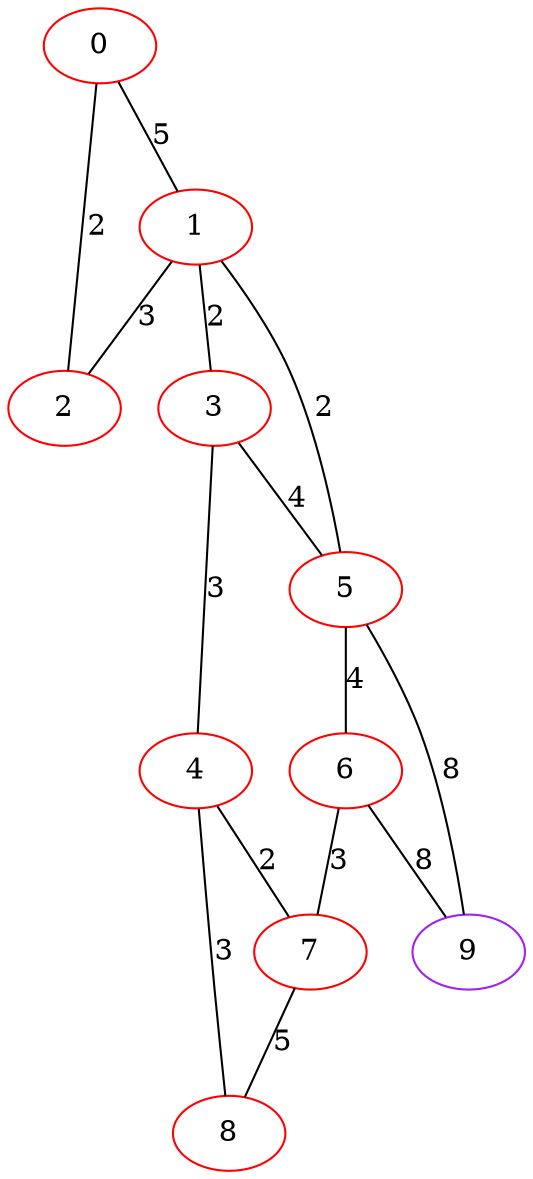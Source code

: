 graph "" {
0 [color=red, weight=1];
1 [color=red, weight=1];
2 [color=red, weight=1];
3 [color=red, weight=1];
4 [color=red, weight=1];
5 [color=red, weight=1];
6 [color=red, weight=1];
7 [color=red, weight=1];
8 [color=red, weight=1];
9 [color=purple, weight=4];
0 -- 1  [key=0, label=5];
0 -- 2  [key=0, label=2];
1 -- 2  [key=0, label=3];
1 -- 3  [key=0, label=2];
1 -- 5  [key=0, label=2];
3 -- 4  [key=0, label=3];
3 -- 5  [key=0, label=4];
4 -- 8  [key=0, label=3];
4 -- 7  [key=0, label=2];
5 -- 6  [key=0, label=4];
5 -- 9  [key=0, label=8];
6 -- 9  [key=0, label=8];
6 -- 7  [key=0, label=3];
7 -- 8  [key=0, label=5];
}
